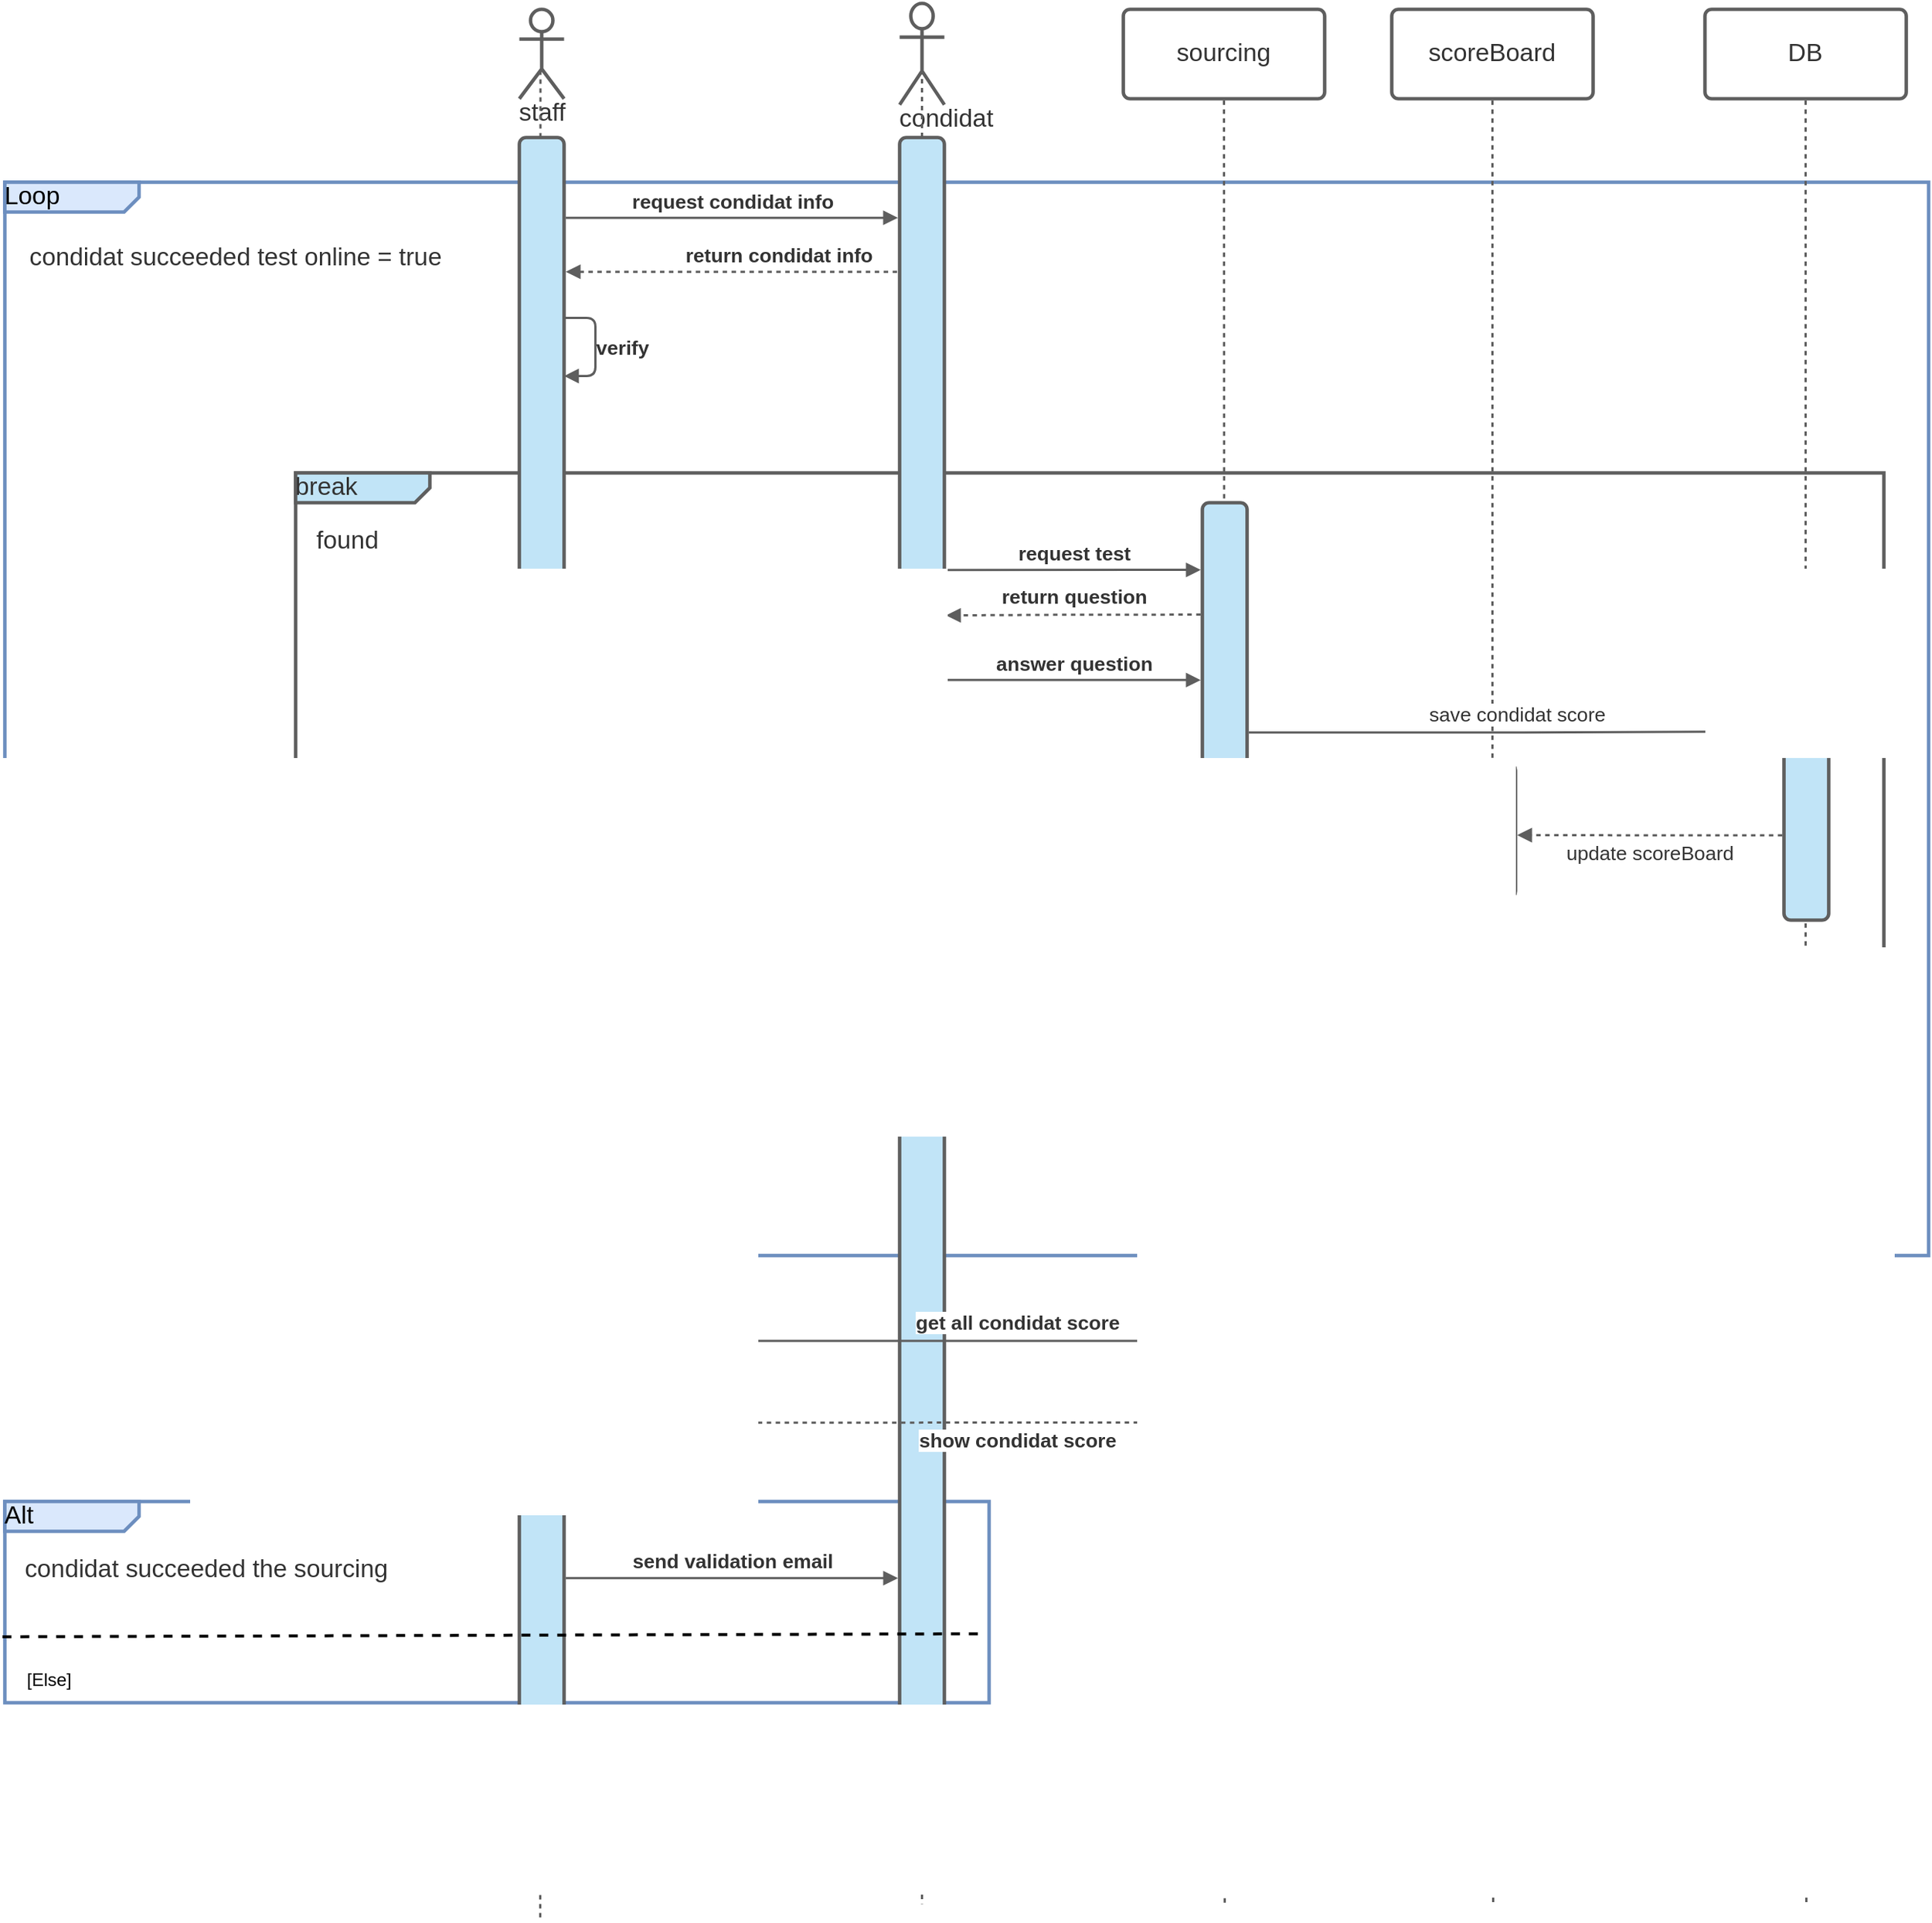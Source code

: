 <?xml version="1.0" encoding="UTF-8"?>
<mxfile version="15.8.4" type="device"><diagram id="iFi_1IONrO33MIai2x0h" name="Page-1"><mxGraphModel dx="5235" dy="3428" grid="1" gridSize="10" guides="1" tooltips="1" connect="1" arrows="1" fold="1" page="1" pageScale="1" pageWidth="827" pageHeight="1169" math="0" shadow="0"><root><mxCell id="0"/><mxCell id="1" parent="0"/><UserObject label="Loop" lucidchartObjectId="vZmvA8_Ca0oJ" id="5kZ_TZ2SqLqfajJlFCpO-221"><mxCell style="html=1;overflow=block;blockSpacing=1;whiteSpace=wrap;shape=mxgraph.sysml.package2;xSize=90;overflow=fill;whiteSpace=wrap;fontSize=16.7;align=left;spacing=0;strokeColor=#6c8ebf;strokeOpacity=100;fillOpacity=100;rounded=1;absoluteArcSize=1;arcSize=9;fillColor=#dae8fc;strokeWidth=2.3;" vertex="1" parent="1"><mxGeometry x="-370" y="135" width="1290" height="720" as="geometry"/></mxCell></UserObject><UserObject label="break" lucidchartObjectId="Z.mvLbEzrlJ4" id="5kZ_TZ2SqLqfajJlFCpO-222"><mxCell style="html=1;overflow=block;blockSpacing=1;whiteSpace=wrap;shape=mxgraph.sysml.package2;xSize=90;overflow=fill;whiteSpace=wrap;fontSize=16.7;fontColor=#333333;spacing=0;strokeColor=#5e5e5e;strokeOpacity=100;fillOpacity=100;rounded=1;absoluteArcSize=1;arcSize=9;fillColor=#c1e4f7;strokeWidth=2.3;align=left;" vertex="1" parent="1"><mxGeometry x="-175" y="330" width="1065" height="375" as="geometry"/></mxCell></UserObject><UserObject label="Alt" lucidchartObjectId="6znveOpi~QLm" id="5kZ_TZ2SqLqfajJlFCpO-223"><mxCell style="html=1;overflow=block;blockSpacing=1;whiteSpace=wrap;shape=mxgraph.sysml.package2;xSize=90;overflow=fill;whiteSpace=wrap;fontSize=16.7;align=left;spacing=0;strokeColor=#6c8ebf;strokeOpacity=100;rounded=1;absoluteArcSize=1;arcSize=9;strokeWidth=2.3;fillColor=#dae8fc;" vertex="1" parent="1"><mxGeometry x="-370" y="1020" width="660" height="135" as="geometry"/></mxCell></UserObject><UserObject label="condidat" lucidchartObjectId="4Lmv527JXaUJ" id="5kZ_TZ2SqLqfajJlFCpO-224"><mxCell style="html=1;overflow=block;blockSpacing=1;whiteSpace=wrap;shape=umlActor;labelPosition=center;verticalLabelPosition=bottom;verticalAlign=top;whiteSpace=nowrap;whiteSpace=wrap;fontSize=16.7;fontColor=#333333;spacing=0;strokeColor=#5e5e5e;strokeOpacity=100;rounded=1;absoluteArcSize=1;arcSize=9;strokeWidth=2.3;" vertex="1" parent="1"><mxGeometry x="230" y="15" width="30" height="68" as="geometry"/></mxCell></UserObject><UserObject label="" lucidchartObjectId="8NmvGS37we6l" id="5kZ_TZ2SqLqfajJlFCpO-225"><mxCell style="html=1;jettySize=18;whiteSpace=wrap;fontSize=13;strokeColor=#5E5E5E;dashed=1;fixDash=1;strokeWidth=1.5;rounded=0;startArrow=none;;endArrow=none;;exitX=0.5;exitY=0.481;exitPerimeter=0;" edge="1" parent="1" source="5kZ_TZ2SqLqfajJlFCpO-224"><mxGeometry width="100" height="100" relative="1" as="geometry"><Array as="points"/><mxPoint x="245" y="1290" as="targetPoint"/></mxGeometry></mxCell></UserObject><UserObject label="sourcing" lucidchartObjectId="GOmv_q.jVPvM" id="5kZ_TZ2SqLqfajJlFCpO-226"><mxCell style="html=1;overflow=block;blockSpacing=1;whiteSpace=wrap;;whiteSpace=wrap;fontSize=16.7;fontColor=#333333;spacing=3.8;strokeColor=#5e5e5e;strokeOpacity=100;rounded=1;absoluteArcSize=1;arcSize=9;strokeWidth=2.3;" vertex="1" parent="1"><mxGeometry x="380" y="19" width="135" height="60" as="geometry"/></mxCell></UserObject><UserObject label="" lucidchartObjectId="VPmvjSoikaTx" id="5kZ_TZ2SqLqfajJlFCpO-227"><mxCell style="html=1;jettySize=18;whiteSpace=wrap;fontSize=13;strokeColor=#5E5E5E;dashed=1;fixDash=1;strokeWidth=1.5;rounded=0;startArrow=none;;endArrow=none;;exitX=0.5;exitY=1.019;exitPerimeter=0;" edge="1" parent="1" source="5kZ_TZ2SqLqfajJlFCpO-226"><mxGeometry width="100" height="100" relative="1" as="geometry"><Array as="points"/><mxPoint x="448" y="1290" as="targetPoint"/></mxGeometry></mxCell></UserObject><UserObject label="" lucidchartObjectId="URmv8eVoC8pA" id="5kZ_TZ2SqLqfajJlFCpO-228"><mxCell style="html=1;overflow=block;blockSpacing=1;whiteSpace=wrap;;whiteSpace=wrap;fontSize=13;spacing=0;strokeColor=#5e5e5e;strokeOpacity=100;fillOpacity=100;rounded=1;absoluteArcSize=1;arcSize=9;fillColor=#c1e4f7;strokeWidth=2.3;" vertex="1" parent="1"><mxGeometry x="230" y="105" width="30" height="1170" as="geometry"/></mxCell></UserObject><UserObject label="" lucidchartObjectId="bSmvvKcOQs93" id="5kZ_TZ2SqLqfajJlFCpO-229"><mxCell style="html=1;jettySize=18;whiteSpace=wrap;fontSize=13;strokeColor=#5E5E5E;strokeWidth=1.5;rounded=0;startArrow=none;;endArrow=block;endFill=1;;exitX=1.038;exitY=0.248;exitPerimeter=0;entryX=-0.037;entryY=0.237;entryPerimeter=0;" edge="1" parent="1" source="5kZ_TZ2SqLqfajJlFCpO-228" target="5kZ_TZ2SqLqfajJlFCpO-231"><mxGeometry width="100" height="100" relative="1" as="geometry"><Array as="points"/></mxGeometry></mxCell></UserObject><mxCell id="5kZ_TZ2SqLqfajJlFCpO-230" value="request  test" style="text;html=1;resizable=0;labelBackgroundColor=#ffffff;align=center;verticalAlign=middle;fontStyle=1;fontColor=#333333;;fontSize=13.3;" vertex="1" parent="5kZ_TZ2SqLqfajJlFCpO-229"><mxGeometry relative="1" as="geometry"><mxPoint y="-11.63" as="offset"/></mxGeometry></mxCell><UserObject label="" lucidchartObjectId="GVmv2Bj71_ns" id="5kZ_TZ2SqLqfajJlFCpO-231"><mxCell style="html=1;overflow=block;blockSpacing=1;whiteSpace=wrap;;whiteSpace=wrap;fontSize=13;spacing=0;strokeColor=#5e5e5e;strokeOpacity=100;fillOpacity=100;rounded=1;absoluteArcSize=1;arcSize=9;fillColor=#c1e4f7;strokeWidth=2.3;" vertex="1" parent="1"><mxGeometry x="433" y="350" width="30" height="190" as="geometry"/></mxCell></UserObject><UserObject label="staff" lucidchartObjectId="rXmvs59soNYp" id="5kZ_TZ2SqLqfajJlFCpO-232"><mxCell style="html=1;overflow=block;blockSpacing=1;whiteSpace=wrap;shape=umlActor;labelPosition=center;verticalLabelPosition=bottom;verticalAlign=top;whiteSpace=nowrap;whiteSpace=wrap;fontSize=16.7;fontColor=#333333;spacing=0;strokeColor=#5e5e5e;strokeOpacity=100;rounded=1;absoluteArcSize=1;arcSize=9;strokeWidth=2.3;" vertex="1" parent="1"><mxGeometry x="-25" y="19" width="30" height="60" as="geometry"/></mxCell></UserObject><UserObject label="" lucidchartObjectId="KXmvyWH-PXke" id="5kZ_TZ2SqLqfajJlFCpO-233"><mxCell style="html=1;jettySize=18;whiteSpace=wrap;fontSize=13;strokeColor=#5E5E5E;dashed=1;fixDash=1;strokeWidth=1.5;rounded=0;startArrow=none;;endArrow=none;;" edge="1" parent="1"><mxGeometry width="100" height="100" relative="1" as="geometry"><Array as="points"/><mxPoint x="-10.83" y="60" as="sourcePoint"/><mxPoint x="-11" y="1300" as="targetPoint"/></mxGeometry></mxCell></UserObject><UserObject label="" lucidchartObjectId="KXmvYb_8kXt." id="5kZ_TZ2SqLqfajJlFCpO-234"><mxCell style="html=1;overflow=block;blockSpacing=1;whiteSpace=wrap;;whiteSpace=wrap;fontSize=13;spacing=0;strokeColor=#5e5e5e;strokeOpacity=100;fillOpacity=100;rounded=1;absoluteArcSize=1;arcSize=9;fillColor=#c1e4f7;strokeWidth=2.3;" vertex="1" parent="1"><mxGeometry x="-25" y="105" width="30" height="1170" as="geometry"/></mxCell></UserObject><UserObject label="" lucidchartObjectId="TZmvhiAxiDLu" id="5kZ_TZ2SqLqfajJlFCpO-235"><mxCell style="html=1;jettySize=18;whiteSpace=wrap;fontSize=13;strokeColor=#5E5E5E;strokeWidth=1.5;rounded=0;startArrow=none;;endArrow=block;endFill=1;;exitX=1.038;exitY=0.046;exitPerimeter=0;entryX=-0.038;entryY=0.046;entryPerimeter=0;" edge="1" parent="1" source="5kZ_TZ2SqLqfajJlFCpO-234" target="5kZ_TZ2SqLqfajJlFCpO-228"><mxGeometry width="100" height="100" relative="1" as="geometry"><Array as="points"/></mxGeometry></mxCell></UserObject><mxCell id="5kZ_TZ2SqLqfajJlFCpO-236" value="request condidat info" style="text;html=1;resizable=0;labelBackgroundColor=#ffffff;align=center;verticalAlign=middle;fontStyle=1;fontColor=#333333;;fontSize=13.3;" vertex="1" parent="5kZ_TZ2SqLqfajJlFCpO-235"><mxGeometry relative="1" as="geometry"><mxPoint y="-11.5" as="offset"/></mxGeometry></mxCell><UserObject label="" lucidchartObjectId="r7mvyk1qGwBb" id="5kZ_TZ2SqLqfajJlFCpO-237"><mxCell style="html=1;jettySize=18;whiteSpace=wrap;fontSize=13;strokeColor=#5E5E5E;dashed=1;fixDash=1;strokeWidth=1.5;rounded=0;startArrow=block;startFill=1;;endArrow=none;;exitX=1.038;exitY=0.077;exitPerimeter=0;entryX=-0.038;entryY=0.077;entryPerimeter=0;" edge="1" parent="1" source="5kZ_TZ2SqLqfajJlFCpO-234" target="5kZ_TZ2SqLqfajJlFCpO-228"><mxGeometry width="100" height="100" relative="1" as="geometry"><Array as="points"/></mxGeometry></mxCell></UserObject><mxCell id="5kZ_TZ2SqLqfajJlFCpO-238" value="return condidat info" style="text;html=1;resizable=0;labelBackgroundColor=#ffffff;align=center;verticalAlign=middle;fontStyle=1;fontColor=#333333;;fontSize=13.3;" vertex="1" parent="5kZ_TZ2SqLqfajJlFCpO-237"><mxGeometry x="0.281" relative="1" as="geometry"><mxPoint y="-11.5" as="offset"/></mxGeometry></mxCell><UserObject label="" lucidchartObjectId="R8mvWn4UW-F." id="5kZ_TZ2SqLqfajJlFCpO-239"><mxCell style="html=1;jettySize=18;whiteSpace=wrap;fontSize=13;strokeColor=#5E5E5E;strokeWidth=1.5;rounded=1;arcSize=12;edgeStyle=orthogonalEdgeStyle;startArrow=none;;endArrow=block;endFill=1;;exitY=0.103;exitPerimeter=0;entryY=0.137;entryPerimeter=0;" edge="1" parent="1" source="5kZ_TZ2SqLqfajJlFCpO-234" target="5kZ_TZ2SqLqfajJlFCpO-234"><mxGeometry width="100" height="100" relative="1" as="geometry"><Array as="points"><mxPoint x="26" y="226" generated="1"/><mxPoint x="26" y="265" generated="1"/></Array></mxGeometry></mxCell></UserObject><mxCell id="5kZ_TZ2SqLqfajJlFCpO-240" value="verify " style="text;html=1;resizable=0;labelBackgroundColor=#ffffff;align=center;verticalAlign=middle;fontStyle=1;fontColor=#333333;;fontSize=13.3;" vertex="1" parent="5kZ_TZ2SqLqfajJlFCpO-239"><mxGeometry relative="1" as="geometry"><mxPoint x="18" as="offset"/></mxGeometry></mxCell><UserObject label="" lucidchartObjectId="Esnv7sLU6lvR" id="5kZ_TZ2SqLqfajJlFCpO-241"><mxCell style="html=1;jettySize=18;whiteSpace=wrap;fontSize=13;strokeColor=#5E5E5E;dashed=1;fixDash=1;strokeWidth=1.5;rounded=1;arcSize=12;edgeStyle=orthogonalEdgeStyle;startArrow=none;;endArrow=block;endFill=1;;exitX=-0.037;exitY=0.395;exitPerimeter=0;entryX=1.038;entryY=0.274;entryPerimeter=0;" edge="1" parent="1" source="5kZ_TZ2SqLqfajJlFCpO-231" target="5kZ_TZ2SqLqfajJlFCpO-228"><mxGeometry width="100" height="100" relative="1" as="geometry"><Array as="points"/></mxGeometry></mxCell></UserObject><mxCell id="5kZ_TZ2SqLqfajJlFCpO-242" value="return question" style="text;html=1;resizable=0;labelBackgroundColor=#ffffff;align=center;verticalAlign=middle;fontStyle=1;fontColor=#333333;;fontSize=13.3;" vertex="1" parent="5kZ_TZ2SqLqfajJlFCpO-241"><mxGeometry relative="1" as="geometry"><mxPoint y="-12.03" as="offset"/></mxGeometry></mxCell><UserObject label="" lucidchartObjectId="dtnv256bxO.W" id="5kZ_TZ2SqLqfajJlFCpO-243"><mxCell style="html=1;jettySize=18;whiteSpace=wrap;fontSize=13;strokeColor=#5E5E5E;strokeWidth=1.5;rounded=1;arcSize=12;edgeStyle=orthogonalEdgeStyle;startArrow=none;;endArrow=block;endFill=1;;exitX=1.038;exitY=0.311;exitPerimeter=0;entryX=-0.037;entryY=0.626;entryPerimeter=0;" edge="1" parent="1" source="5kZ_TZ2SqLqfajJlFCpO-228" target="5kZ_TZ2SqLqfajJlFCpO-231"><mxGeometry width="100" height="100" relative="1" as="geometry"><Array as="points"/></mxGeometry></mxCell></UserObject><mxCell id="5kZ_TZ2SqLqfajJlFCpO-244" value="answer question" style="text;html=1;resizable=0;labelBackgroundColor=#ffffff;align=center;verticalAlign=middle;fontStyle=1;fontColor=#333333;;fontSize=13.3;" vertex="1" parent="5kZ_TZ2SqLqfajJlFCpO-243"><mxGeometry relative="1" as="geometry"><mxPoint y="-11.57" as="offset"/></mxGeometry></mxCell><UserObject label="scoreBoard" lucidchartObjectId="9tnvCa-r8n4D" id="5kZ_TZ2SqLqfajJlFCpO-245"><mxCell style="html=1;overflow=block;blockSpacing=1;whiteSpace=wrap;;whiteSpace=wrap;fontSize=16.7;fontColor=#333333;spacing=3.8;strokeColor=#5e5e5e;strokeOpacity=100;rounded=1;absoluteArcSize=1;arcSize=9;strokeWidth=2.3;" vertex="1" parent="1"><mxGeometry x="560" y="19" width="135" height="60" as="geometry"/></mxCell></UserObject><UserObject label="" lucidchartObjectId="junvtNhpPfMz" id="5kZ_TZ2SqLqfajJlFCpO-246"><mxCell style="html=1;jettySize=18;whiteSpace=wrap;fontSize=13;strokeColor=#5E5E5E;dashed=1;fixDash=1;strokeWidth=1.5;rounded=1;arcSize=12;edgeStyle=orthogonalEdgeStyle;startArrow=none;;endArrow=none;;exitX=0.5;exitY=1.019;exitPerimeter=0;" edge="1" parent="1" source="5kZ_TZ2SqLqfajJlFCpO-245"><mxGeometry width="100" height="100" relative="1" as="geometry"><Array as="points"/><mxPoint x="628" y="1290" as="targetPoint"/></mxGeometry></mxCell></UserObject><UserObject label="" lucidchartObjectId="bznv0b5Ekj1A" id="5kZ_TZ2SqLqfajJlFCpO-247"><mxCell style="html=1;jettySize=18;whiteSpace=wrap;fontSize=13;strokeColor=#5E5E5E;strokeWidth=1.5;rounded=1;arcSize=12;edgeStyle=orthogonalEdgeStyle;startArrow=none;;endArrow=block;endFill=1;;exitX=1.038;exitY=0.69;exitPerimeter=0;entryX=-0.037;entryY=0.257;entryPerimeter=0;" edge="1" parent="1" source="5kZ_TZ2SqLqfajJlFCpO-234" target="5kZ_TZ2SqLqfajJlFCpO-249"><mxGeometry width="100" height="100" relative="1" as="geometry"><Array as="points"/></mxGeometry></mxCell></UserObject><mxCell id="5kZ_TZ2SqLqfajJlFCpO-248" value="get all condidat score" style="text;html=1;resizable=0;labelBackgroundColor=#ffffff;align=center;verticalAlign=middle;fontStyle=1;fontColor=#333333;;fontSize=13.3;" vertex="1" parent="5kZ_TZ2SqLqfajJlFCpO-247"><mxGeometry relative="1" as="geometry"><mxPoint y="-11.815" as="offset"/></mxGeometry></mxCell><UserObject label="" lucidchartObjectId="kznv7yEoZvhG" id="5kZ_TZ2SqLqfajJlFCpO-249"><mxCell style="html=1;overflow=block;blockSpacing=1;whiteSpace=wrap;;whiteSpace=wrap;fontSize=13;spacing=0;strokeColor=#5e5e5e;strokeOpacity=100;fillOpacity=100;rounded=1;absoluteArcSize=1;arcSize=9;fillColor=#c1e4f7;strokeWidth=2.3;" vertex="1" parent="1"><mxGeometry x="613" y="885" width="30" height="105" as="geometry"/></mxCell></UserObject><UserObject label="" lucidchartObjectId="KznvNDtx0mRQ" id="5kZ_TZ2SqLqfajJlFCpO-250"><mxCell style="html=1;jettySize=18;whiteSpace=wrap;fontSize=13;strokeColor=#5E5E5E;dashed=1;fixDash=1;strokeWidth=1.5;rounded=1;arcSize=12;edgeStyle=orthogonalEdgeStyle;startArrow=none;;endArrow=block;endFill=1;;exitX=-0.037;exitY=0.781;exitPerimeter=0;entryX=1.038;entryY=0.737;entryPerimeter=0;" edge="1" parent="1" source="5kZ_TZ2SqLqfajJlFCpO-249" target="5kZ_TZ2SqLqfajJlFCpO-234"><mxGeometry width="100" height="100" relative="1" as="geometry"><Array as="points"/></mxGeometry></mxCell></UserObject><mxCell id="5kZ_TZ2SqLqfajJlFCpO-251" value="show condidat score" style="text;html=1;resizable=0;labelBackgroundColor=#ffffff;align=center;verticalAlign=middle;fontStyle=1;fontColor=#333333;;fontSize=13.3;" vertex="1" parent="5kZ_TZ2SqLqfajJlFCpO-250"><mxGeometry relative="1" as="geometry"><mxPoint y="11.785" as="offset"/></mxGeometry></mxCell><UserObject label="" lucidchartObjectId="FAnv.sulJ~ER" id="5kZ_TZ2SqLqfajJlFCpO-252"><mxCell style="html=1;jettySize=18;whiteSpace=wrap;fontSize=13;strokeColor=#5E5E5E;strokeWidth=1.5;rounded=1;arcSize=12;edgeStyle=orthogonalEdgeStyle;startArrow=none;;endArrow=block;endFill=1;;exitX=1.038;exitY=0.826;exitPerimeter=0;entryX=-0.037;entryY=0.826;entryPerimeter=0;" edge="1" parent="1" source="5kZ_TZ2SqLqfajJlFCpO-234" target="5kZ_TZ2SqLqfajJlFCpO-228"><mxGeometry width="100" height="100" relative="1" as="geometry"><Array as="points"/></mxGeometry></mxCell></UserObject><mxCell id="5kZ_TZ2SqLqfajJlFCpO-253" value="send validation email" style="text;html=1;resizable=0;labelBackgroundColor=#ffffff;align=center;verticalAlign=middle;fontStyle=1;fontColor=#333333;;fontSize=13.3;" vertex="1" parent="5kZ_TZ2SqLqfajJlFCpO-252"><mxGeometry relative="1" as="geometry"><mxPoint y="-11.5" as="offset"/></mxGeometry></mxCell><UserObject label="" lucidchartObjectId="JFnveqKO6wCo" id="5kZ_TZ2SqLqfajJlFCpO-254"><mxCell style="html=1;jettySize=18;whiteSpace=wrap;fontSize=13;strokeColor=#5E5E5E;strokeWidth=1.5;rounded=1;arcSize=12;edgeStyle=orthogonalEdgeStyle;startArrow=none;;endArrow=block;endFill=1;;exitX=1.038;exitY=0.811;exitPerimeter=0;entryX=0.007;entryY=0.233;entryDx=0;entryDy=0;entryPerimeter=0;" edge="1" parent="1" source="5kZ_TZ2SqLqfajJlFCpO-231" target="5kZ_TZ2SqLqfajJlFCpO-258"><mxGeometry width="100" height="100" relative="1" as="geometry"><Array as="points"/><mxPoint x="801" y="504" as="targetPoint"/></mxGeometry></mxCell></UserObject><mxCell id="5kZ_TZ2SqLqfajJlFCpO-255" value="save condidat score" style="text;html=1;resizable=0;labelBackgroundColor=#ffffff;align=center;verticalAlign=middle;fontColor=#333333;;fontSize=13.3;" vertex="1" parent="5kZ_TZ2SqLqfajJlFCpO-254"><mxGeometry relative="1" as="geometry"><mxPoint y="-11.5" as="offset"/></mxGeometry></mxCell><UserObject label="DB" lucidchartObjectId="LHnvmBivZTUn" id="5kZ_TZ2SqLqfajJlFCpO-256"><mxCell style="html=1;overflow=block;blockSpacing=1;whiteSpace=wrap;;whiteSpace=wrap;fontSize=16.7;fontColor=#333333;spacing=3.8;strokeColor=#5e5e5e;strokeOpacity=100;rounded=1;absoluteArcSize=1;arcSize=9;strokeWidth=2.3;" vertex="1" parent="1"><mxGeometry x="770" y="19" width="135" height="60" as="geometry"/></mxCell></UserObject><UserObject label="" lucidchartObjectId="0HnvUg1suGUL" id="5kZ_TZ2SqLqfajJlFCpO-257"><mxCell style="html=1;jettySize=18;whiteSpace=wrap;fontSize=13;strokeColor=#5E5E5E;dashed=1;fixDash=1;strokeWidth=1.5;rounded=1;arcSize=12;edgeStyle=orthogonalEdgeStyle;startArrow=none;;endArrow=none;;exitX=0.5;exitY=1.019;exitPerimeter=0;" edge="1" parent="1" source="5kZ_TZ2SqLqfajJlFCpO-256"><mxGeometry width="100" height="100" relative="1" as="geometry"><Array as="points"/><mxPoint x="838" y="1290" as="targetPoint"/></mxGeometry></mxCell></UserObject><UserObject label="" lucidchartObjectId="GInvzU-XClKL" id="5kZ_TZ2SqLqfajJlFCpO-258"><mxCell style="html=1;overflow=block;blockSpacing=1;whiteSpace=wrap;;whiteSpace=wrap;fontSize=13;spacing=0;strokeColor=#5e5e5e;strokeOpacity=100;fillOpacity=100;rounded=1;absoluteArcSize=1;arcSize=9;fillColor=#c1e4f7;strokeWidth=2.3;" vertex="1" parent="1"><mxGeometry x="823" y="465" width="30" height="165" as="geometry"/></mxCell></UserObject><UserObject label="" lucidchartObjectId="9InvEm6HHnyM" id="5kZ_TZ2SqLqfajJlFCpO-259"><mxCell style="html=1;overflow=block;blockSpacing=1;whiteSpace=wrap;;whiteSpace=wrap;fontSize=13;spacing=0;strokeColor=#5e5e5e;strokeOpacity=100;fillOpacity=100;rounded=1;absoluteArcSize=1;arcSize=9;fillColor=#c1e4f7;strokeWidth=2.3;" vertex="1" parent="1"><mxGeometry x="613" y="525" width="30" height="90" as="geometry"/></mxCell></UserObject><UserObject label="" lucidchartObjectId="dJnvzNT0_kaZ" id="5kZ_TZ2SqLqfajJlFCpO-260"><mxCell style="html=1;jettySize=18;whiteSpace=wrap;fontSize=13;strokeColor=#5E5E5E;dashed=1;fixDash=1;strokeWidth=1.5;rounded=1;arcSize=12;edgeStyle=orthogonalEdgeStyle;startArrow=none;;endArrow=block;endFill=1;;exitX=-0.037;exitY=0.655;exitPerimeter=0;entryX=1.038;entryY=0.533;entryPerimeter=0;" edge="1" parent="1" source="5kZ_TZ2SqLqfajJlFCpO-258" target="5kZ_TZ2SqLqfajJlFCpO-259"><mxGeometry width="100" height="100" relative="1" as="geometry"><Array as="points"/></mxGeometry></mxCell></UserObject><mxCell id="5kZ_TZ2SqLqfajJlFCpO-261" value="update scoreBoard" style="text;html=1;resizable=0;labelBackgroundColor=#ffffff;align=center;verticalAlign=middle;fontColor=#333333;;fontSize=13.3;" vertex="1" parent="5kZ_TZ2SqLqfajJlFCpO-260"><mxGeometry relative="1" as="geometry"><mxPoint y="11.605" as="offset"/></mxGeometry></mxCell><mxCell id="5kZ_TZ2SqLqfajJlFCpO-262" value="&lt;span data-lucid-type=&quot;application/vnd.lucid.text&quot; data-lucid-content=&quot;{&amp;#34;t&amp;#34;:&amp;#34;condidat succeeded test online = true&amp;#34;,&amp;#34;m&amp;#34;:[{&amp;#34;s&amp;#34;:0,&amp;#34;n&amp;#34;:&amp;#34;s&amp;#34;,&amp;#34;v&amp;#34;:22.222,&amp;#34;e&amp;#34;:37},{&amp;#34;s&amp;#34;:0,&amp;#34;n&amp;#34;:&amp;#34;c&amp;#34;,&amp;#34;v&amp;#34;:&amp;#34;333333ff&amp;#34;,&amp;#34;e&amp;#34;:37}]}&quot;&gt;&lt;span style=&quot;font-size: 16.667px ; color: #333333&quot;&gt;condidat succeeded test online = true&lt;/span&gt;&lt;/span&gt;" style="text;html=1;strokeColor=none;fillColor=none;align=center;verticalAlign=middle;whiteSpace=wrap;rounded=0;" vertex="1" parent="1"><mxGeometry x="-360" y="170" width="290" height="30" as="geometry"/></mxCell><mxCell id="5kZ_TZ2SqLqfajJlFCpO-263" value="&lt;span data-lucid-type=&quot;application/vnd.lucid.text&quot; data-lucid-content=&quot;{&amp;#34;t&amp;#34;:&amp;#34;found&amp;#34;,&amp;#34;m&amp;#34;:[{&amp;#34;s&amp;#34;:0,&amp;#34;n&amp;#34;:&amp;#34;s&amp;#34;,&amp;#34;v&amp;#34;:22.222,&amp;#34;e&amp;#34;:5},{&amp;#34;s&amp;#34;:0,&amp;#34;n&amp;#34;:&amp;#34;c&amp;#34;,&amp;#34;v&amp;#34;:&amp;#34;333333ff&amp;#34;,&amp;#34;e&amp;#34;:5}]}&quot;&gt;&lt;span style=&quot;font-size: 16.667px ; color: #333333&quot;&gt;found&lt;/span&gt;&lt;/span&gt;" style="text;html=1;strokeColor=none;fillColor=none;align=center;verticalAlign=middle;whiteSpace=wrap;rounded=0;" vertex="1" parent="1"><mxGeometry x="-170" y="360" width="60" height="30" as="geometry"/></mxCell><mxCell id="5kZ_TZ2SqLqfajJlFCpO-264" value="&lt;span data-lucid-type=&quot;application/vnd.lucid.text&quot; data-lucid-content=&quot;{&amp;#34;t&amp;#34;:&amp;#34;condidat succeeded the sourcing  &amp;#34;,&amp;#34;m&amp;#34;:[{&amp;#34;s&amp;#34;:0,&amp;#34;n&amp;#34;:&amp;#34;s&amp;#34;,&amp;#34;v&amp;#34;:22.222,&amp;#34;e&amp;#34;:33},{&amp;#34;s&amp;#34;:0,&amp;#34;n&amp;#34;:&amp;#34;c&amp;#34;,&amp;#34;v&amp;#34;:&amp;#34;333333ff&amp;#34;,&amp;#34;e&amp;#34;:33}]}&quot;&gt;&lt;span style=&quot;font-size: 16.667px ; color: #333333&quot;&gt;condidat succeeded the sourcing&amp;nbsp;&amp;nbsp;&lt;/span&gt;&lt;/span&gt;" style="text;html=1;strokeColor=none;fillColor=none;align=center;verticalAlign=middle;whiteSpace=wrap;rounded=0;" vertex="1" parent="1"><mxGeometry x="-360" y="1050" width="260" height="30" as="geometry"/></mxCell><mxCell id="5kZ_TZ2SqLqfajJlFCpO-265" value="" style="endArrow=none;dashed=1;html=1;strokeWidth=2;rounded=0;align=left;exitX=-0.002;exitY=0.674;exitDx=0;exitDy=0;exitPerimeter=0;entryX=0.994;entryY=0.659;entryDx=0;entryDy=0;entryPerimeter=0;" edge="1" parent="1" source="5kZ_TZ2SqLqfajJlFCpO-223" target="5kZ_TZ2SqLqfajJlFCpO-223"><mxGeometry width="50" height="50" relative="1" as="geometry"><mxPoint x="-370" y="1140" as="sourcePoint"/><mxPoint x="-320" y="1090" as="targetPoint"/></mxGeometry></mxCell><mxCell id="5kZ_TZ2SqLqfajJlFCpO-266" value="[Else]" style="text;html=1;strokeColor=none;fillColor=none;align=center;verticalAlign=middle;whiteSpace=wrap;rounded=0;" vertex="1" parent="1"><mxGeometry x="-370" y="1125" width="60" height="30" as="geometry"/></mxCell></root></mxGraphModel></diagram></mxfile>